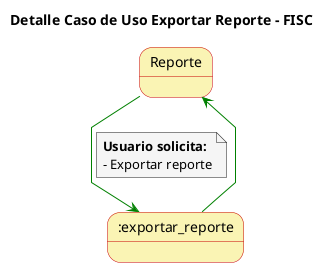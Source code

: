 @startuml

skinparam state {
  BackgroundColor #faf4b4
  BorderColor #c90000
}

skinparam note {
  BackgroundColor #f5f5f5
}

skinparam linetype polyline

title Detalle Caso de Uso Exportar Reporte - FISC


Reporte -[#green]-> :exportar_reporte 
note on link
  **Usuario solicita:**
  - Exportar reporte
end note
  
:exportar_reporte -[#green]-> Reporte

@enduml